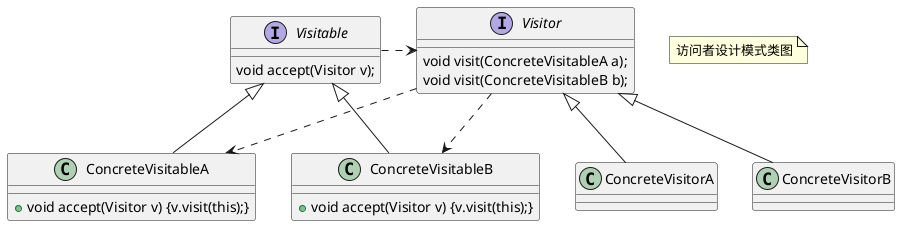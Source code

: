 @startuml

note "访问者设计模式类图" as N1

interface Visitable {
    void accept(Visitor v);
}
interface Visitor {
    void visit(ConcreteVisitableA a);
    void visit(ConcreteVisitableB b);
}

class ConcreteVisitableA {
    + void accept(Visitor v) {v.visit(this);}
}
class ConcreteVisitableB {
    + void accept(Visitor v) {v.visit(this);}
}

Visitable <|-- ConcreteVisitableA
Visitable <|-- ConcreteVisitableB

Visitor <|-- ConcreteVisitorA
Visitor <|-- ConcreteVisitorB

Visitable ..right> Visitor
Visitor ..> ConcreteVisitableA
Visitor ..> ConcreteVisitableB

@enduml